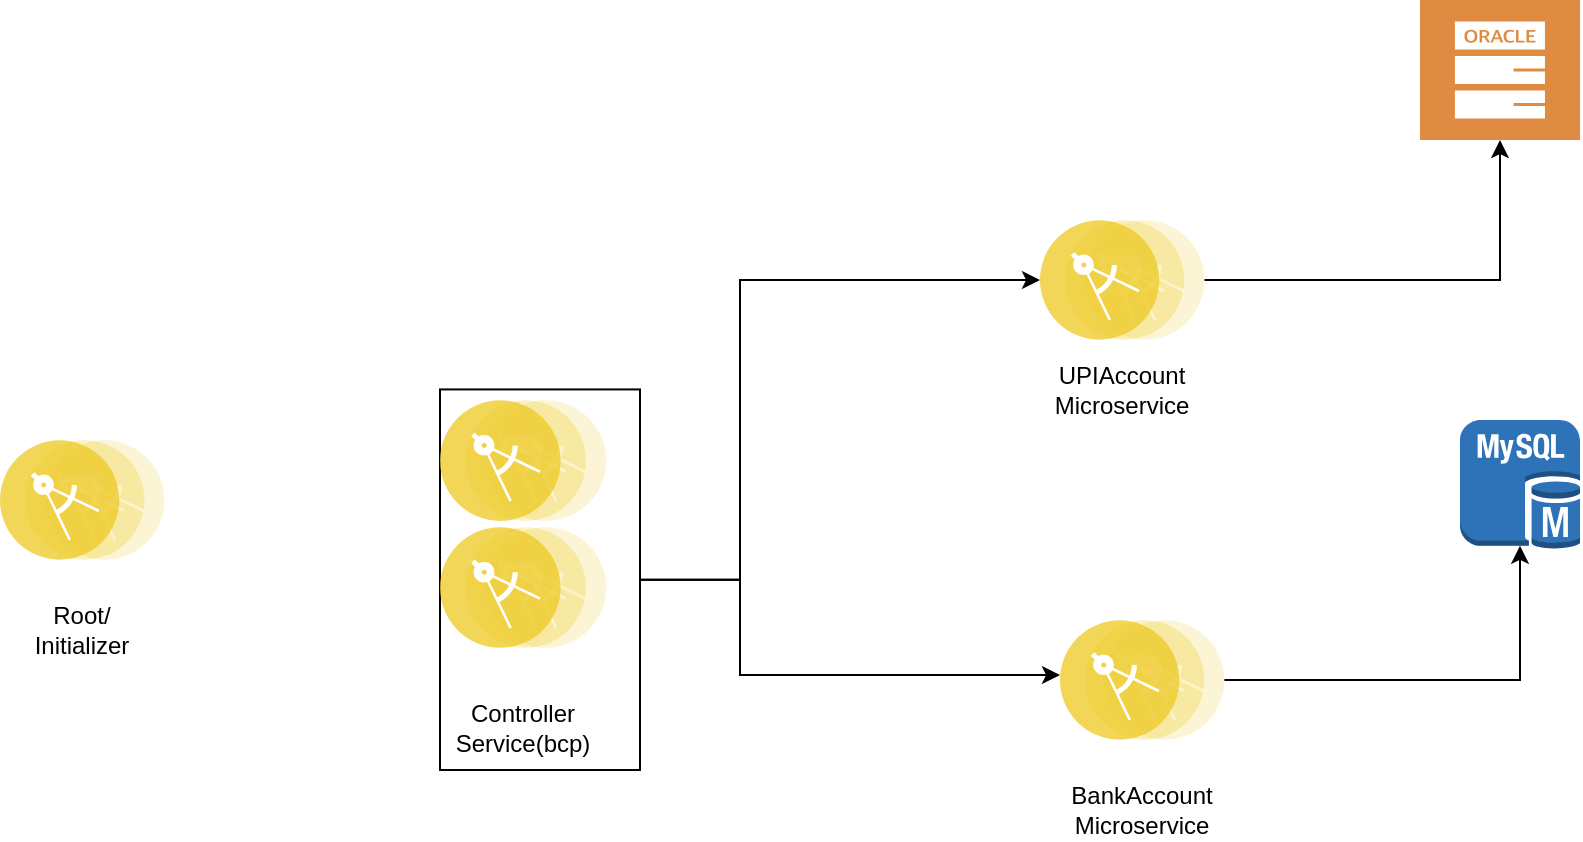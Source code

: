 <mxfile version="22.0.2" type="device">
  <diagram name="Page-1" id="8RWkLqyZKl_GUs2LjY9h">
    <mxGraphModel dx="2345" dy="1216" grid="1" gridSize="10" guides="1" tooltips="1" connect="1" arrows="1" fold="1" page="1" pageScale="1" pageWidth="827" pageHeight="1169" math="0" shadow="0">
      <root>
        <mxCell id="0" />
        <mxCell id="1" parent="0" />
        <mxCell id="1-X1V24veuv_iXKHL1sz-2" value="" style="sketch=0;pointerEvents=1;shadow=0;dashed=0;html=1;strokeColor=none;fillColor=#DF8C42;labelPosition=center;verticalLabelPosition=bottom;verticalAlign=top;align=center;outlineConnect=0;shape=mxgraph.veeam2.oracle_db;movable=0;resizable=0;rotatable=0;deletable=0;editable=0;locked=1;connectable=0;" parent="1" vertex="1">
          <mxGeometry x="740" y="220" width="80" height="70" as="geometry" />
        </mxCell>
        <mxCell id="1-X1V24veuv_iXKHL1sz-18" style="edgeStyle=orthogonalEdgeStyle;rounded=0;orthogonalLoop=1;jettySize=auto;html=1;exitX=1;exitY=0.5;exitDx=0;exitDy=0;movable=0;resizable=0;rotatable=0;deletable=0;editable=0;locked=1;connectable=0;" parent="1" source="1-X1V24veuv_iXKHL1sz-1" target="1-X1V24veuv_iXKHL1sz-2" edge="1">
          <mxGeometry relative="1" as="geometry" />
        </mxCell>
        <mxCell id="1-X1V24veuv_iXKHL1sz-7" value="" style="group;movable=0;resizable=0;rotatable=0;deletable=0;editable=0;locked=1;connectable=0;" parent="1" vertex="1" connectable="0">
          <mxGeometry x="550" y="330" width="82.2" height="100" as="geometry" />
        </mxCell>
        <object label="" placeholders="1" UpiMicroService="UPI and Account mana" id="1-X1V24veuv_iXKHL1sz-1">
          <mxCell style="image;aspect=fixed;perimeter=ellipsePerimeter;html=1;align=center;shadow=0;dashed=0;fontColor=#4277BB;labelBackgroundColor=default;fontSize=12;spacingTop=3;image=img/lib/ibm/applications/microservice.svg;imageBackground=none;movable=0;resizable=0;rotatable=0;deletable=0;editable=0;locked=1;connectable=0;" parent="1-X1V24veuv_iXKHL1sz-7" vertex="1">
            <mxGeometry width="82.2" height="60" as="geometry" />
          </mxCell>
        </object>
        <mxCell id="1-X1V24veuv_iXKHL1sz-6" value="UPIAccount&lt;br&gt;Microservice" style="text;html=1;strokeColor=none;fillColor=none;align=center;verticalAlign=middle;whiteSpace=wrap;rounded=0;movable=0;resizable=0;rotatable=0;deletable=0;editable=0;locked=1;connectable=0;" parent="1-X1V24veuv_iXKHL1sz-7" vertex="1">
          <mxGeometry x="11.1" y="70" width="60" height="30" as="geometry" />
        </mxCell>
        <object label="" Port="8082&#xa;8082" id="1-X1V24veuv_iXKHL1sz-17">
          <mxCell style="group;movable=0;resizable=0;rotatable=0;deletable=0;editable=0;locked=1;connectable=0;" parent="1" vertex="1" connectable="0">
            <mxGeometry x="560" y="530" width="82.2" height="110" as="geometry" />
          </mxCell>
        </object>
        <mxCell id="1-X1V24veuv_iXKHL1sz-4" value="" style="image;aspect=fixed;perimeter=ellipsePerimeter;html=1;align=center;shadow=0;dashed=0;fontColor=#4277BB;labelBackgroundColor=default;fontSize=12;spacingTop=3;image=img/lib/ibm/applications/microservice.svg;movable=0;resizable=0;rotatable=0;deletable=0;editable=0;locked=1;connectable=0;" parent="1-X1V24veuv_iXKHL1sz-17" vertex="1">
          <mxGeometry width="82.2" height="60.0" as="geometry" />
        </mxCell>
        <mxCell id="1-X1V24veuv_iXKHL1sz-16" value="BankAccount&lt;br&gt;Microservice" style="text;html=1;strokeColor=none;fillColor=none;align=center;verticalAlign=middle;whiteSpace=wrap;rounded=0;movable=0;resizable=0;rotatable=0;deletable=0;editable=0;locked=1;connectable=0;" parent="1-X1V24veuv_iXKHL1sz-17" vertex="1">
          <mxGeometry x="11.1" y="80" width="60.0" height="30" as="geometry" />
        </mxCell>
        <mxCell id="1-X1V24veuv_iXKHL1sz-19" value="" style="outlineConnect=0;dashed=0;verticalLabelPosition=bottom;verticalAlign=top;align=center;html=1;shape=mxgraph.aws3.mysql_db_instance;fillColor=#2E73B8;gradientColor=none;movable=0;resizable=0;rotatable=0;deletable=0;editable=0;locked=1;connectable=0;" parent="1" vertex="1">
          <mxGeometry x="760" y="430" width="60" height="64.5" as="geometry" />
        </mxCell>
        <mxCell id="1-X1V24veuv_iXKHL1sz-24" style="edgeStyle=orthogonalEdgeStyle;rounded=0;orthogonalLoop=1;jettySize=auto;html=1;exitX=1;exitY=0.5;exitDx=0;exitDy=0;entryX=0.5;entryY=0.975;entryDx=0;entryDy=0;entryPerimeter=0;movable=0;resizable=0;rotatable=0;deletable=0;editable=0;locked=1;connectable=0;" parent="1" source="1-X1V24veuv_iXKHL1sz-4" target="1-X1V24veuv_iXKHL1sz-19" edge="1">
          <mxGeometry relative="1" as="geometry" />
        </mxCell>
        <mxCell id="izn5pz2SDdwjP5dMOEnq-3" value="" style="group;movable=0;resizable=0;rotatable=0;deletable=0;editable=0;locked=1;connectable=0;" vertex="1" connectable="0" parent="1">
          <mxGeometry x="30" y="440" width="82.2" height="120" as="geometry" />
        </mxCell>
        <mxCell id="izn5pz2SDdwjP5dMOEnq-1" value="" style="image;aspect=fixed;perimeter=ellipsePerimeter;html=1;align=center;shadow=0;dashed=0;fontColor=#4277BB;labelBackgroundColor=default;fontSize=12;spacingTop=3;image=img/lib/ibm/applications/microservice.svg;movable=0;resizable=0;rotatable=0;deletable=0;editable=0;locked=1;connectable=0;" vertex="1" parent="izn5pz2SDdwjP5dMOEnq-3">
          <mxGeometry width="82.2" height="60" as="geometry" />
        </mxCell>
        <mxCell id="izn5pz2SDdwjP5dMOEnq-2" value="Root/&lt;br&gt;Initializer" style="text;html=1;strokeColor=none;fillColor=none;align=center;verticalAlign=middle;whiteSpace=wrap;rounded=0;movable=0;resizable=0;rotatable=0;deletable=0;editable=0;locked=1;connectable=0;" vertex="1" parent="izn5pz2SDdwjP5dMOEnq-3">
          <mxGeometry x="11.1" y="80" width="60" height="30" as="geometry" />
        </mxCell>
        <mxCell id="izn5pz2SDdwjP5dMOEnq-10" style="edgeStyle=orthogonalEdgeStyle;rounded=0;orthogonalLoop=1;jettySize=auto;html=1;entryX=0;entryY=0.25;entryDx=0;entryDy=0;exitX=1;exitY=0.5;exitDx=0;exitDy=0;movable=0;resizable=0;rotatable=0;deletable=0;editable=0;locked=1;connectable=0;" edge="1" parent="1" source="izn5pz2SDdwjP5dMOEnq-9" target="1-X1V24veuv_iXKHL1sz-17">
          <mxGeometry relative="1" as="geometry">
            <mxPoint x="360" y="520" as="sourcePoint" />
            <mxPoint x="450" y="640" as="targetPoint" />
            <Array as="points">
              <mxPoint x="400" y="510" />
              <mxPoint x="400" y="557" />
            </Array>
          </mxGeometry>
        </mxCell>
        <mxCell id="izn5pz2SDdwjP5dMOEnq-11" style="edgeStyle=orthogonalEdgeStyle;rounded=0;orthogonalLoop=1;jettySize=auto;html=1;exitX=1;exitY=0.5;exitDx=0;exitDy=0;entryX=0;entryY=0.5;entryDx=0;entryDy=0;movable=0;resizable=0;rotatable=0;deletable=0;editable=0;locked=1;connectable=0;" edge="1" parent="1" source="izn5pz2SDdwjP5dMOEnq-9" target="1-X1V24veuv_iXKHL1sz-1">
          <mxGeometry relative="1" as="geometry">
            <Array as="points">
              <mxPoint x="400" y="510" />
              <mxPoint x="400" y="360" />
            </Array>
          </mxGeometry>
        </mxCell>
        <mxCell id="izn5pz2SDdwjP5dMOEnq-12" value="" style="group;movable=0;resizable=0;rotatable=0;deletable=0;editable=0;locked=1;connectable=0;" vertex="1" connectable="0" parent="1">
          <mxGeometry x="250" y="420" width="100" height="185" as="geometry" />
        </mxCell>
        <mxCell id="izn5pz2SDdwjP5dMOEnq-9" value="" style="rounded=0;whiteSpace=wrap;html=1;container=0;movable=0;resizable=0;rotatable=0;deletable=0;editable=0;locked=1;connectable=0;" vertex="1" parent="izn5pz2SDdwjP5dMOEnq-12">
          <mxGeometry y="-5.286" width="100.0" height="190.286" as="geometry" />
        </mxCell>
        <mxCell id="izn5pz2SDdwjP5dMOEnq-4" value="" style="image;aspect=fixed;perimeter=ellipsePerimeter;html=1;align=center;shadow=0;dashed=0;fontColor=#4277BB;labelBackgroundColor=default;fontSize=12;spacingTop=3;image=img/lib/ibm/applications/microservice.svg;movable=0;resizable=0;rotatable=0;deletable=0;editable=0;locked=1;connectable=0;container=0;" vertex="1" parent="izn5pz2SDdwjP5dMOEnq-12">
          <mxGeometry y="63.429" width="83.114" height="60.667" as="geometry" />
        </mxCell>
        <mxCell id="izn5pz2SDdwjP5dMOEnq-5" value="" style="image;aspect=fixed;perimeter=ellipsePerimeter;html=1;align=center;shadow=0;dashed=0;fontColor=#4277BB;labelBackgroundColor=default;fontSize=12;spacingTop=3;image=img/lib/ibm/applications/microservice.svg;movable=0;resizable=0;rotatable=0;deletable=0;editable=0;locked=1;connectable=0;container=0;" vertex="1" parent="izn5pz2SDdwjP5dMOEnq-12">
          <mxGeometry width="83.114" height="60.667" as="geometry" />
        </mxCell>
        <mxCell id="izn5pz2SDdwjP5dMOEnq-6" value="Controller&lt;br&gt;Service(bcp)" style="text;html=1;strokeColor=none;fillColor=none;align=center;verticalAlign=middle;whiteSpace=wrap;rounded=0;movable=0;resizable=0;rotatable=0;deletable=0;editable=0;locked=1;connectable=0;container=0;" vertex="1" parent="izn5pz2SDdwjP5dMOEnq-12">
          <mxGeometry x="11.223" y="148" width="60.667" height="31.714" as="geometry" />
        </mxCell>
      </root>
    </mxGraphModel>
  </diagram>
</mxfile>
